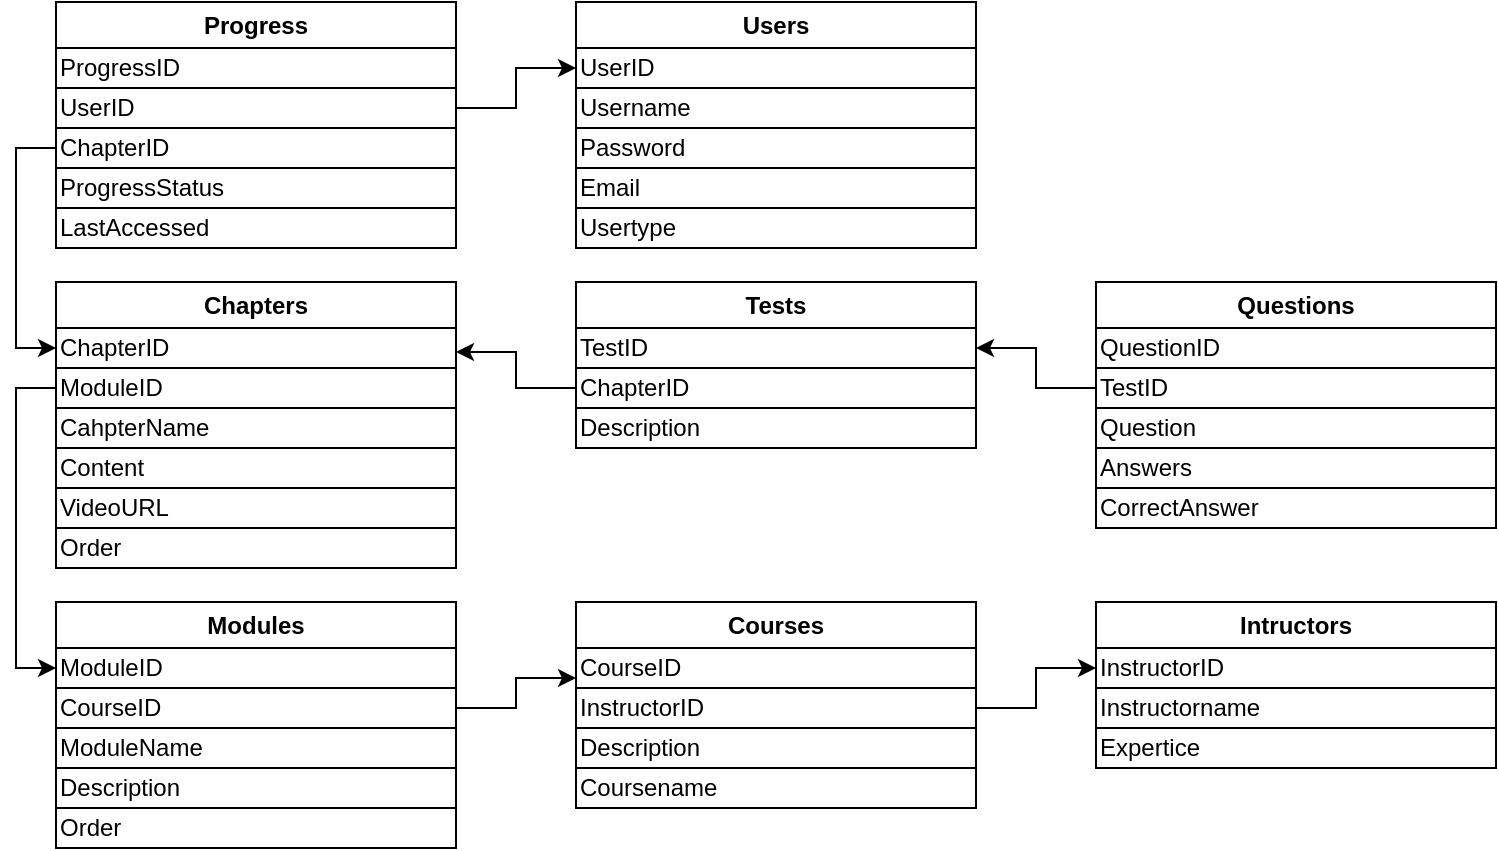 <mxfile version="23.0.2" type="device">
  <diagram name="Page-1" id="c_wGgxz7WOt0MINEAx8X">
    <mxGraphModel dx="1262" dy="578" grid="1" gridSize="10" guides="1" tooltips="1" connect="1" arrows="1" fold="1" page="1" pageScale="1" pageWidth="827" pageHeight="1169" math="0" shadow="0">
      <root>
        <mxCell id="0" />
        <mxCell id="1" parent="0" />
        <mxCell id="sMN9RLxpAs0MOUhQMAt9-71" value="" style="group" vertex="1" connectable="0" parent="1">
          <mxGeometry x="300" y="360" width="200" height="103" as="geometry" />
        </mxCell>
        <mxCell id="sMN9RLxpAs0MOUhQMAt9-30" value="Courses" style="swimlane;whiteSpace=wrap;html=1;" vertex="1" parent="sMN9RLxpAs0MOUhQMAt9-71">
          <mxGeometry width="200" height="103" as="geometry" />
        </mxCell>
        <mxCell id="sMN9RLxpAs0MOUhQMAt9-34" value="InstructorID" style="whiteSpace=wrap;html=1;align=left;" vertex="1" parent="sMN9RLxpAs0MOUhQMAt9-30">
          <mxGeometry y="43" width="200" height="20" as="geometry" />
        </mxCell>
        <mxCell id="sMN9RLxpAs0MOUhQMAt9-32" value="Coursename" style="whiteSpace=wrap;html=1;align=left;" vertex="1" parent="sMN9RLxpAs0MOUhQMAt9-30">
          <mxGeometry y="83" width="200" height="20" as="geometry" />
        </mxCell>
        <mxCell id="sMN9RLxpAs0MOUhQMAt9-31" value="CourseID" style="whiteSpace=wrap;html=1;align=left;" vertex="1" parent="sMN9RLxpAs0MOUhQMAt9-71">
          <mxGeometry y="23" width="200" height="20" as="geometry" />
        </mxCell>
        <mxCell id="sMN9RLxpAs0MOUhQMAt9-33" value="Description" style="whiteSpace=wrap;html=1;align=left;" vertex="1" parent="sMN9RLxpAs0MOUhQMAt9-71">
          <mxGeometry y="63" width="200" height="20" as="geometry" />
        </mxCell>
        <mxCell id="sMN9RLxpAs0MOUhQMAt9-72" value="" style="group" vertex="1" connectable="0" parent="1">
          <mxGeometry x="300" y="60" width="200" height="123" as="geometry" />
        </mxCell>
        <mxCell id="sMN9RLxpAs0MOUhQMAt9-24" value="Users" style="swimlane;whiteSpace=wrap;html=1;" vertex="1" parent="sMN9RLxpAs0MOUhQMAt9-72">
          <mxGeometry width="200" height="120" as="geometry" />
        </mxCell>
        <mxCell id="sMN9RLxpAs0MOUhQMAt9-25" value="UserID" style="whiteSpace=wrap;html=1;align=left;" vertex="1" parent="sMN9RLxpAs0MOUhQMAt9-72">
          <mxGeometry y="23" width="200" height="20" as="geometry" />
        </mxCell>
        <mxCell id="sMN9RLxpAs0MOUhQMAt9-26" value="Username" style="whiteSpace=wrap;html=1;align=left;" vertex="1" parent="sMN9RLxpAs0MOUhQMAt9-72">
          <mxGeometry y="43" width="200" height="20" as="geometry" />
        </mxCell>
        <mxCell id="sMN9RLxpAs0MOUhQMAt9-27" value="Password" style="whiteSpace=wrap;html=1;align=left;" vertex="1" parent="sMN9RLxpAs0MOUhQMAt9-72">
          <mxGeometry y="63" width="200" height="20" as="geometry" />
        </mxCell>
        <mxCell id="sMN9RLxpAs0MOUhQMAt9-28" value="Email" style="whiteSpace=wrap;html=1;align=left;" vertex="1" parent="sMN9RLxpAs0MOUhQMAt9-72">
          <mxGeometry y="83" width="200" height="20" as="geometry" />
        </mxCell>
        <mxCell id="sMN9RLxpAs0MOUhQMAt9-29" value="Usertype" style="whiteSpace=wrap;html=1;align=left;" vertex="1" parent="sMN9RLxpAs0MOUhQMAt9-72">
          <mxGeometry y="103" width="200" height="20" as="geometry" />
        </mxCell>
        <mxCell id="sMN9RLxpAs0MOUhQMAt9-73" value="" style="group" vertex="1" connectable="0" parent="1">
          <mxGeometry x="40" y="360" width="200" height="123" as="geometry" />
        </mxCell>
        <mxCell id="sMN9RLxpAs0MOUhQMAt9-41" value="Modules" style="swimlane;whiteSpace=wrap;html=1;" vertex="1" parent="sMN9RLxpAs0MOUhQMAt9-73">
          <mxGeometry width="200" height="120" as="geometry" />
        </mxCell>
        <mxCell id="sMN9RLxpAs0MOUhQMAt9-42" value="ModuleID" style="whiteSpace=wrap;html=1;align=left;" vertex="1" parent="sMN9RLxpAs0MOUhQMAt9-73">
          <mxGeometry y="23" width="200" height="20" as="geometry" />
        </mxCell>
        <mxCell id="sMN9RLxpAs0MOUhQMAt9-43" value="CourseID" style="whiteSpace=wrap;html=1;align=left;" vertex="1" parent="sMN9RLxpAs0MOUhQMAt9-73">
          <mxGeometry y="43" width="200" height="20" as="geometry" />
        </mxCell>
        <mxCell id="sMN9RLxpAs0MOUhQMAt9-44" value="ModuleName" style="whiteSpace=wrap;html=1;align=left;" vertex="1" parent="sMN9RLxpAs0MOUhQMAt9-73">
          <mxGeometry y="63" width="200" height="20" as="geometry" />
        </mxCell>
        <mxCell id="sMN9RLxpAs0MOUhQMAt9-45" value="Description" style="whiteSpace=wrap;html=1;align=left;" vertex="1" parent="sMN9RLxpAs0MOUhQMAt9-73">
          <mxGeometry y="83" width="200" height="20" as="geometry" />
        </mxCell>
        <mxCell id="sMN9RLxpAs0MOUhQMAt9-46" value="Order" style="whiteSpace=wrap;html=1;align=left;" vertex="1" parent="sMN9RLxpAs0MOUhQMAt9-73">
          <mxGeometry y="103" width="200" height="20" as="geometry" />
        </mxCell>
        <mxCell id="sMN9RLxpAs0MOUhQMAt9-74" value="" style="group" vertex="1" connectable="0" parent="1">
          <mxGeometry x="40" y="60" width="200" height="123" as="geometry" />
        </mxCell>
        <mxCell id="sMN9RLxpAs0MOUhQMAt9-54" value="Progress" style="swimlane;whiteSpace=wrap;html=1;" vertex="1" parent="sMN9RLxpAs0MOUhQMAt9-74">
          <mxGeometry width="200" height="120" as="geometry" />
        </mxCell>
        <mxCell id="sMN9RLxpAs0MOUhQMAt9-55" value="ProgressID" style="whiteSpace=wrap;html=1;align=left;" vertex="1" parent="sMN9RLxpAs0MOUhQMAt9-74">
          <mxGeometry y="23" width="200" height="20" as="geometry" />
        </mxCell>
        <mxCell id="sMN9RLxpAs0MOUhQMAt9-56" value="UserID" style="whiteSpace=wrap;html=1;align=left;" vertex="1" parent="sMN9RLxpAs0MOUhQMAt9-74">
          <mxGeometry y="43" width="200" height="20" as="geometry" />
        </mxCell>
        <mxCell id="sMN9RLxpAs0MOUhQMAt9-57" value="ChapterID" style="whiteSpace=wrap;html=1;align=left;" vertex="1" parent="sMN9RLxpAs0MOUhQMAt9-74">
          <mxGeometry y="63" width="200" height="20" as="geometry" />
        </mxCell>
        <mxCell id="sMN9RLxpAs0MOUhQMAt9-58" value="ProgressStatus" style="whiteSpace=wrap;html=1;align=left;" vertex="1" parent="sMN9RLxpAs0MOUhQMAt9-74">
          <mxGeometry y="83" width="200" height="20" as="geometry" />
        </mxCell>
        <mxCell id="sMN9RLxpAs0MOUhQMAt9-59" value="LastAccessed" style="whiteSpace=wrap;html=1;align=left;" vertex="1" parent="sMN9RLxpAs0MOUhQMAt9-74">
          <mxGeometry y="103" width="200" height="20" as="geometry" />
        </mxCell>
        <mxCell id="sMN9RLxpAs0MOUhQMAt9-75" value="" style="group" vertex="1" connectable="0" parent="1">
          <mxGeometry x="560" y="360" width="200" height="83" as="geometry" />
        </mxCell>
        <mxCell id="sMN9RLxpAs0MOUhQMAt9-36" value="Intructors" style="swimlane;whiteSpace=wrap;html=1;" vertex="1" parent="sMN9RLxpAs0MOUhQMAt9-75">
          <mxGeometry width="200" height="80" as="geometry" />
        </mxCell>
        <mxCell id="sMN9RLxpAs0MOUhQMAt9-37" value="InstructorID" style="whiteSpace=wrap;html=1;align=left;" vertex="1" parent="sMN9RLxpAs0MOUhQMAt9-75">
          <mxGeometry y="23" width="200" height="20" as="geometry" />
        </mxCell>
        <mxCell id="sMN9RLxpAs0MOUhQMAt9-38" value="Instructorname" style="whiteSpace=wrap;html=1;align=left;" vertex="1" parent="sMN9RLxpAs0MOUhQMAt9-75">
          <mxGeometry y="43" width="200" height="20" as="geometry" />
        </mxCell>
        <mxCell id="sMN9RLxpAs0MOUhQMAt9-39" value="Expertice" style="whiteSpace=wrap;html=1;align=left;" vertex="1" parent="sMN9RLxpAs0MOUhQMAt9-75">
          <mxGeometry y="63" width="200" height="20" as="geometry" />
        </mxCell>
        <mxCell id="sMN9RLxpAs0MOUhQMAt9-76" value="" style="group" vertex="1" connectable="0" parent="1">
          <mxGeometry x="40" y="200" width="200" height="143" as="geometry" />
        </mxCell>
        <mxCell id="sMN9RLxpAs0MOUhQMAt9-47" value="Chapters" style="swimlane;whiteSpace=wrap;html=1;" vertex="1" parent="sMN9RLxpAs0MOUhQMAt9-76">
          <mxGeometry width="200" height="140" as="geometry" />
        </mxCell>
        <mxCell id="sMN9RLxpAs0MOUhQMAt9-48" value="ChapterID" style="whiteSpace=wrap;html=1;align=left;" vertex="1" parent="sMN9RLxpAs0MOUhQMAt9-76">
          <mxGeometry y="23" width="200" height="20" as="geometry" />
        </mxCell>
        <mxCell id="sMN9RLxpAs0MOUhQMAt9-49" value="ModuleID" style="whiteSpace=wrap;html=1;align=left;" vertex="1" parent="sMN9RLxpAs0MOUhQMAt9-76">
          <mxGeometry y="43" width="200" height="20" as="geometry" />
        </mxCell>
        <mxCell id="sMN9RLxpAs0MOUhQMAt9-50" value="CahpterName" style="whiteSpace=wrap;html=1;align=left;" vertex="1" parent="sMN9RLxpAs0MOUhQMAt9-76">
          <mxGeometry y="63" width="200" height="20" as="geometry" />
        </mxCell>
        <mxCell id="sMN9RLxpAs0MOUhQMAt9-51" value="Content" style="whiteSpace=wrap;html=1;align=left;" vertex="1" parent="sMN9RLxpAs0MOUhQMAt9-76">
          <mxGeometry y="83" width="200" height="20" as="geometry" />
        </mxCell>
        <mxCell id="sMN9RLxpAs0MOUhQMAt9-52" value="VideoURL" style="whiteSpace=wrap;html=1;align=left;" vertex="1" parent="sMN9RLxpAs0MOUhQMAt9-76">
          <mxGeometry y="103" width="200" height="20" as="geometry" />
        </mxCell>
        <mxCell id="sMN9RLxpAs0MOUhQMAt9-53" value="Order" style="whiteSpace=wrap;html=1;align=left;" vertex="1" parent="sMN9RLxpAs0MOUhQMAt9-76">
          <mxGeometry y="123" width="200" height="20" as="geometry" />
        </mxCell>
        <mxCell id="sMN9RLxpAs0MOUhQMAt9-77" value="" style="group" vertex="1" connectable="0" parent="1">
          <mxGeometry x="300" y="200" width="200" height="103" as="geometry" />
        </mxCell>
        <mxCell id="sMN9RLxpAs0MOUhQMAt9-60" value="Tests" style="swimlane;whiteSpace=wrap;html=1;" vertex="1" parent="sMN9RLxpAs0MOUhQMAt9-77">
          <mxGeometry width="200" height="80" as="geometry" />
        </mxCell>
        <mxCell id="sMN9RLxpAs0MOUhQMAt9-62" value="ChapterID" style="whiteSpace=wrap;html=1;align=left;" vertex="1" parent="sMN9RLxpAs0MOUhQMAt9-60">
          <mxGeometry y="43" width="200" height="20" as="geometry" />
        </mxCell>
        <mxCell id="sMN9RLxpAs0MOUhQMAt9-61" value="TestID" style="whiteSpace=wrap;html=1;align=left;" vertex="1" parent="sMN9RLxpAs0MOUhQMAt9-77">
          <mxGeometry y="23" width="200" height="20" as="geometry" />
        </mxCell>
        <mxCell id="sMN9RLxpAs0MOUhQMAt9-63" value="Description" style="whiteSpace=wrap;html=1;align=left;" vertex="1" parent="sMN9RLxpAs0MOUhQMAt9-77">
          <mxGeometry y="63" width="200" height="20" as="geometry" />
        </mxCell>
        <mxCell id="sMN9RLxpAs0MOUhQMAt9-78" value="" style="group" vertex="1" connectable="0" parent="1">
          <mxGeometry x="560" y="200" width="200" height="123" as="geometry" />
        </mxCell>
        <mxCell id="sMN9RLxpAs0MOUhQMAt9-65" value="Questions" style="swimlane;whiteSpace=wrap;html=1;" vertex="1" parent="sMN9RLxpAs0MOUhQMAt9-78">
          <mxGeometry width="200" height="120" as="geometry" />
        </mxCell>
        <mxCell id="sMN9RLxpAs0MOUhQMAt9-66" value="QuestionID" style="whiteSpace=wrap;html=1;align=left;" vertex="1" parent="sMN9RLxpAs0MOUhQMAt9-78">
          <mxGeometry y="23" width="200" height="20" as="geometry" />
        </mxCell>
        <mxCell id="sMN9RLxpAs0MOUhQMAt9-67" value="TestID" style="whiteSpace=wrap;html=1;align=left;" vertex="1" parent="sMN9RLxpAs0MOUhQMAt9-78">
          <mxGeometry y="43" width="200" height="20" as="geometry" />
        </mxCell>
        <mxCell id="sMN9RLxpAs0MOUhQMAt9-68" value="Question" style="whiteSpace=wrap;html=1;align=left;" vertex="1" parent="sMN9RLxpAs0MOUhQMAt9-78">
          <mxGeometry y="63" width="200" height="20" as="geometry" />
        </mxCell>
        <mxCell id="sMN9RLxpAs0MOUhQMAt9-69" value="Answers" style="whiteSpace=wrap;html=1;align=left;" vertex="1" parent="sMN9RLxpAs0MOUhQMAt9-78">
          <mxGeometry y="83" width="200" height="20" as="geometry" />
        </mxCell>
        <mxCell id="sMN9RLxpAs0MOUhQMAt9-70" value="CorrectAnswer" style="whiteSpace=wrap;html=1;align=left;" vertex="1" parent="sMN9RLxpAs0MOUhQMAt9-78">
          <mxGeometry y="103" width="200" height="20" as="geometry" />
        </mxCell>
        <mxCell id="sMN9RLxpAs0MOUhQMAt9-81" style="edgeStyle=orthogonalEdgeStyle;rounded=0;orthogonalLoop=1;jettySize=auto;html=1;exitX=1;exitY=0.5;exitDx=0;exitDy=0;entryX=0;entryY=0.5;entryDx=0;entryDy=0;" edge="1" parent="1" source="sMN9RLxpAs0MOUhQMAt9-34" target="sMN9RLxpAs0MOUhQMAt9-37">
          <mxGeometry relative="1" as="geometry" />
        </mxCell>
        <mxCell id="sMN9RLxpAs0MOUhQMAt9-83" style="edgeStyle=orthogonalEdgeStyle;rounded=0;orthogonalLoop=1;jettySize=auto;html=1;exitX=1;exitY=0.5;exitDx=0;exitDy=0;entryX=0;entryY=0.75;entryDx=0;entryDy=0;" edge="1" parent="1" source="sMN9RLxpAs0MOUhQMAt9-43" target="sMN9RLxpAs0MOUhQMAt9-31">
          <mxGeometry relative="1" as="geometry" />
        </mxCell>
        <mxCell id="sMN9RLxpAs0MOUhQMAt9-84" style="edgeStyle=orthogonalEdgeStyle;rounded=0;orthogonalLoop=1;jettySize=auto;html=1;exitX=0;exitY=0.5;exitDx=0;exitDy=0;entryX=0;entryY=0.5;entryDx=0;entryDy=0;" edge="1" parent="1" source="sMN9RLxpAs0MOUhQMAt9-49" target="sMN9RLxpAs0MOUhQMAt9-42">
          <mxGeometry relative="1" as="geometry" />
        </mxCell>
        <mxCell id="sMN9RLxpAs0MOUhQMAt9-85" style="edgeStyle=orthogonalEdgeStyle;rounded=0;orthogonalLoop=1;jettySize=auto;html=1;exitX=0;exitY=0.5;exitDx=0;exitDy=0;entryX=1;entryY=0.25;entryDx=0;entryDy=0;" edge="1" parent="1" source="sMN9RLxpAs0MOUhQMAt9-62" target="sMN9RLxpAs0MOUhQMAt9-47">
          <mxGeometry relative="1" as="geometry" />
        </mxCell>
        <mxCell id="sMN9RLxpAs0MOUhQMAt9-86" style="edgeStyle=orthogonalEdgeStyle;rounded=0;orthogonalLoop=1;jettySize=auto;html=1;exitX=0;exitY=0.5;exitDx=0;exitDy=0;entryX=1;entryY=0.5;entryDx=0;entryDy=0;" edge="1" parent="1" source="sMN9RLxpAs0MOUhQMAt9-67" target="sMN9RLxpAs0MOUhQMAt9-61">
          <mxGeometry relative="1" as="geometry" />
        </mxCell>
        <mxCell id="sMN9RLxpAs0MOUhQMAt9-87" style="edgeStyle=orthogonalEdgeStyle;rounded=0;orthogonalLoop=1;jettySize=auto;html=1;exitX=0;exitY=0.5;exitDx=0;exitDy=0;entryX=0;entryY=0.5;entryDx=0;entryDy=0;" edge="1" parent="1" source="sMN9RLxpAs0MOUhQMAt9-57" target="sMN9RLxpAs0MOUhQMAt9-48">
          <mxGeometry relative="1" as="geometry" />
        </mxCell>
        <mxCell id="sMN9RLxpAs0MOUhQMAt9-90" style="edgeStyle=orthogonalEdgeStyle;rounded=0;orthogonalLoop=1;jettySize=auto;html=1;exitX=1;exitY=0.5;exitDx=0;exitDy=0;entryX=0;entryY=0.5;entryDx=0;entryDy=0;" edge="1" parent="1" source="sMN9RLxpAs0MOUhQMAt9-56" target="sMN9RLxpAs0MOUhQMAt9-25">
          <mxGeometry relative="1" as="geometry" />
        </mxCell>
      </root>
    </mxGraphModel>
  </diagram>
</mxfile>
